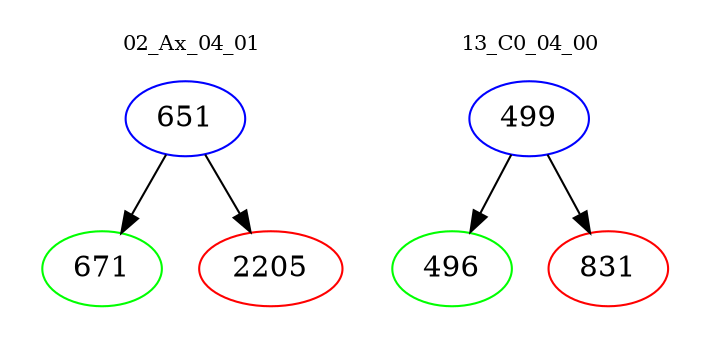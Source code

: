 digraph{
subgraph cluster_0 {
color = white
label = "02_Ax_04_01";
fontsize=10;
T0_651 [label="651", color="blue"]
T0_651 -> T0_671 [color="black"]
T0_671 [label="671", color="green"]
T0_651 -> T0_2205 [color="black"]
T0_2205 [label="2205", color="red"]
}
subgraph cluster_1 {
color = white
label = "13_C0_04_00";
fontsize=10;
T1_499 [label="499", color="blue"]
T1_499 -> T1_496 [color="black"]
T1_496 [label="496", color="green"]
T1_499 -> T1_831 [color="black"]
T1_831 [label="831", color="red"]
}
}
